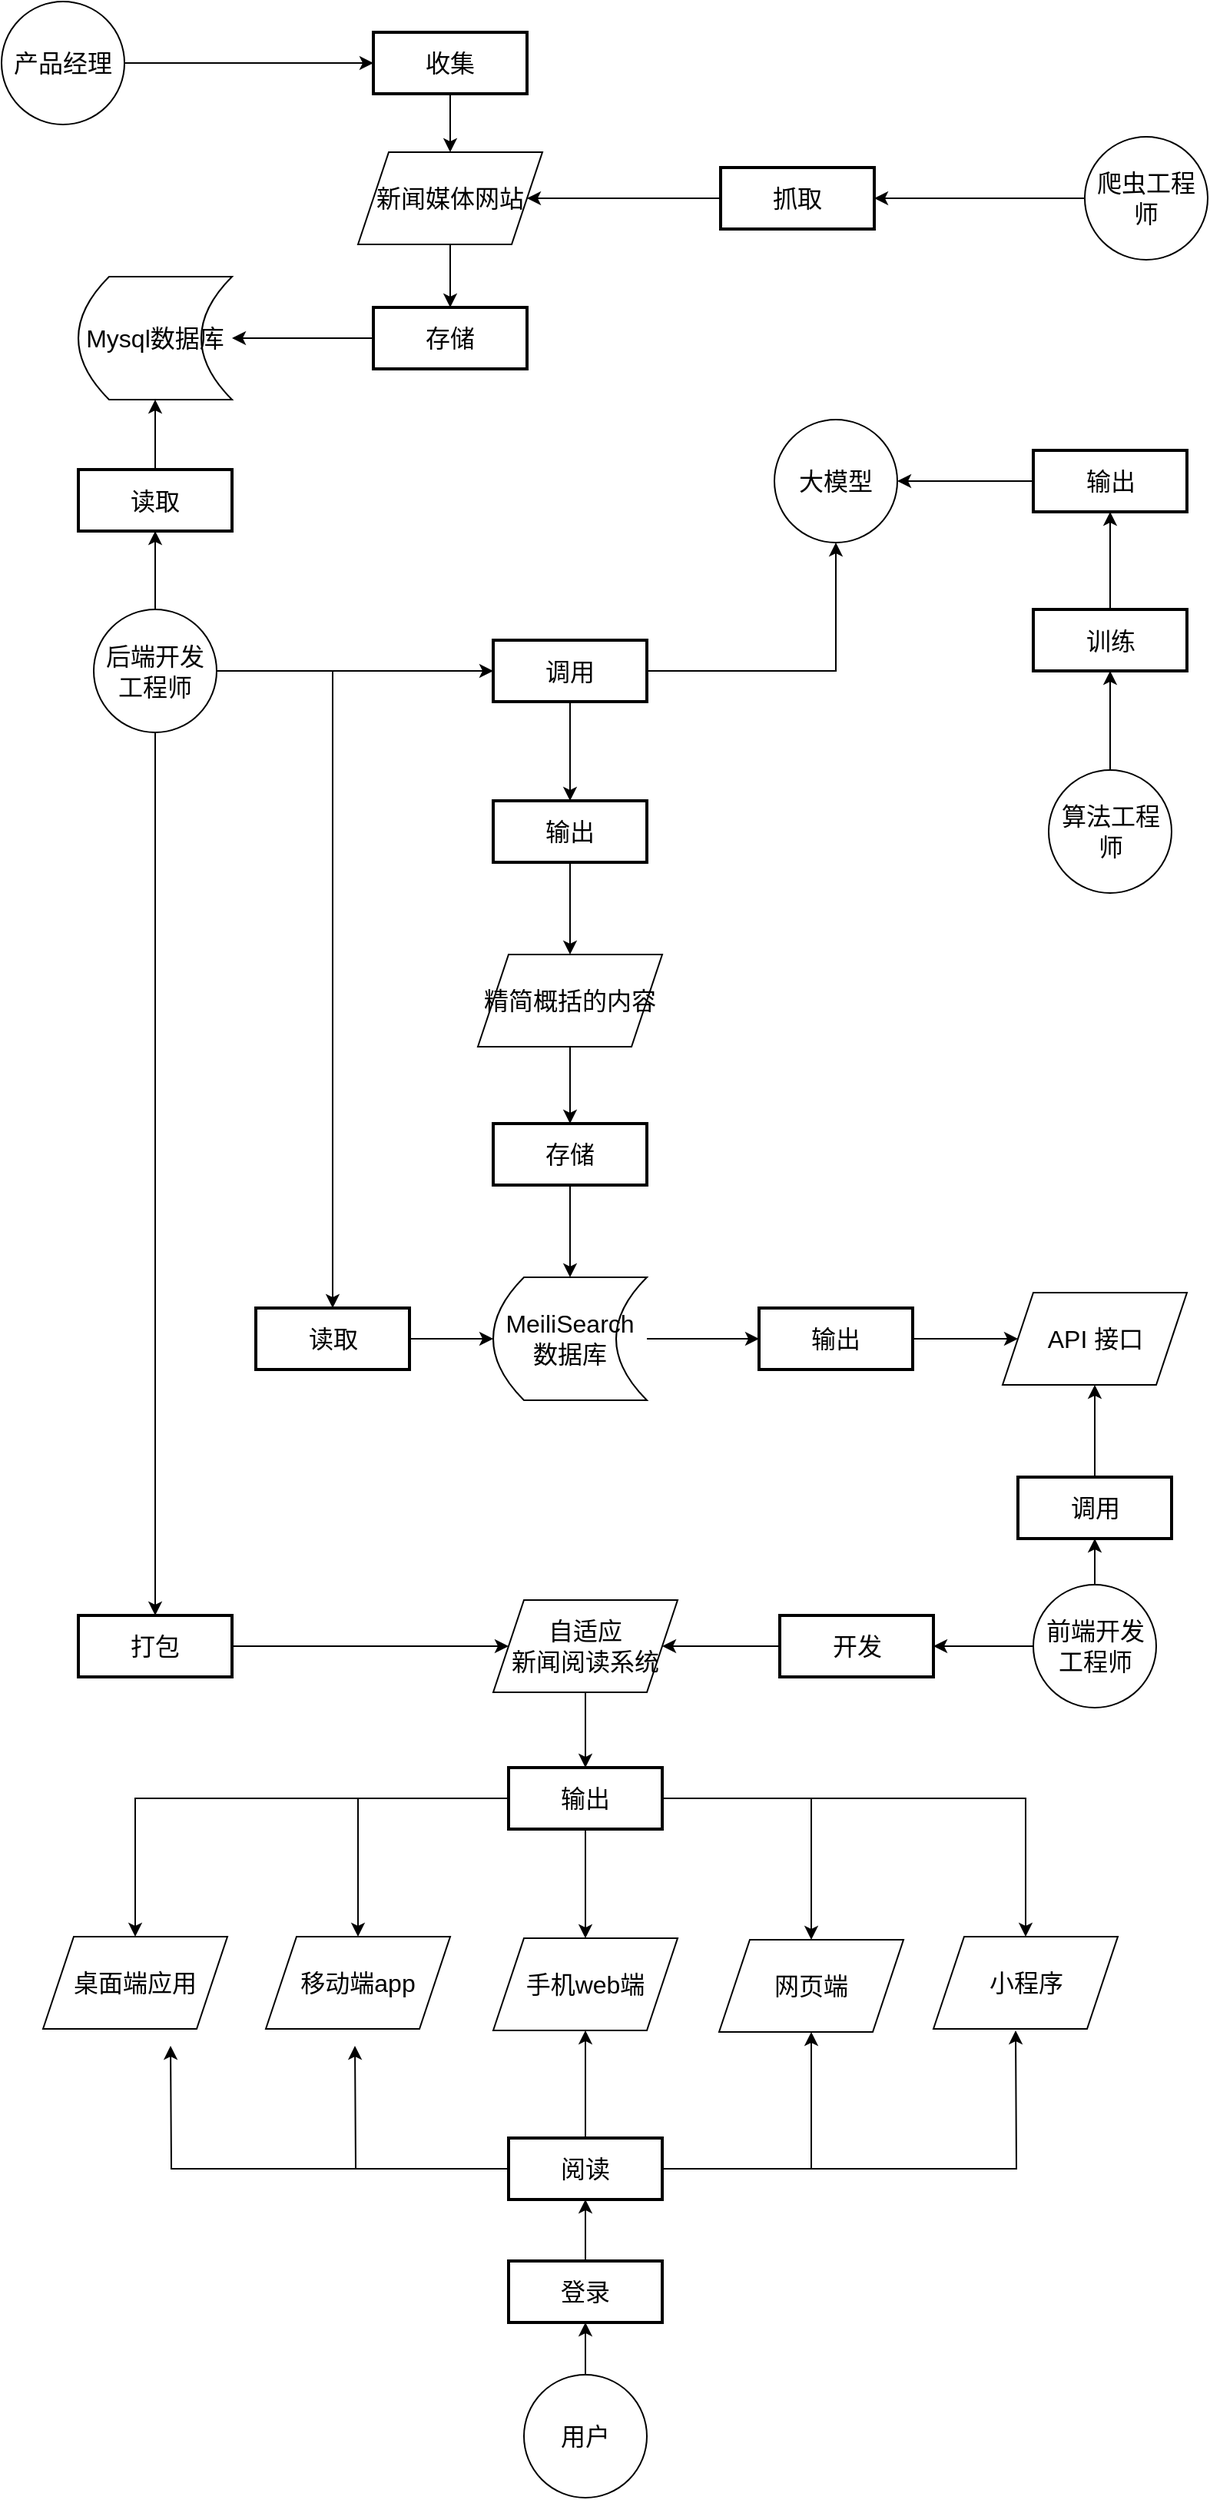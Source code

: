 <mxfile version="24.8.1">
  <diagram name="Page-1" id="edf60f1a-56cd-e834-aa8a-f176f3a09ee4">
    <mxGraphModel dx="1051" dy="784" grid="1" gridSize="10" guides="1" tooltips="1" connect="1" arrows="1" fold="1" page="1" pageScale="1" pageWidth="1100" pageHeight="850" background="#ffffff" math="0" shadow="0">
      <root>
        <mxCell id="0" />
        <mxCell id="1" parent="0" />
        <mxCell id="C-Q3ciUpYbMfR-4Uyct9-64" value="" style="edgeStyle=orthogonalEdgeStyle;rounded=0;orthogonalLoop=1;jettySize=auto;html=1;fontSize=16;" parent="1" source="C-Q3ciUpYbMfR-4Uyct9-5" target="C-Q3ciUpYbMfR-4Uyct9-29" edge="1">
          <mxGeometry relative="1" as="geometry" />
        </mxCell>
        <mxCell id="C-Q3ciUpYbMfR-4Uyct9-5" value="输出" style="whiteSpace=wrap;strokeWidth=2;fontSize=16;" parent="1" vertex="1">
          <mxGeometry x="901.5" y="332" width="100" height="40" as="geometry" />
        </mxCell>
        <mxCell id="C-Q3ciUpYbMfR-4Uyct9-52" value="" style="edgeStyle=orthogonalEdgeStyle;rounded=0;orthogonalLoop=1;jettySize=auto;html=1;fontSize=16;" parent="1" source="C-Q3ciUpYbMfR-4Uyct9-18" target="C-Q3ciUpYbMfR-4Uyct9-19" edge="1">
          <mxGeometry relative="1" as="geometry" />
        </mxCell>
        <mxCell id="C-Q3ciUpYbMfR-4Uyct9-18" value="产品经理" style="ellipse;whiteSpace=wrap;html=1;aspect=fixed;fontSize=16;" parent="1" vertex="1">
          <mxGeometry x="230" y="40" width="80" height="80" as="geometry" />
        </mxCell>
        <mxCell id="C-Q3ciUpYbMfR-4Uyct9-54" value="" style="edgeStyle=orthogonalEdgeStyle;rounded=0;orthogonalLoop=1;jettySize=auto;html=1;fontSize=16;" parent="1" source="C-Q3ciUpYbMfR-4Uyct9-19" target="C-Q3ciUpYbMfR-4Uyct9-20" edge="1">
          <mxGeometry relative="1" as="geometry" />
        </mxCell>
        <mxCell id="C-Q3ciUpYbMfR-4Uyct9-19" value="收集" style="whiteSpace=wrap;strokeWidth=2;fontSize=16;" parent="1" vertex="1">
          <mxGeometry x="472" y="60" width="100" height="40" as="geometry" />
        </mxCell>
        <mxCell id="C-Q3ciUpYbMfR-4Uyct9-55" value="" style="edgeStyle=orthogonalEdgeStyle;rounded=0;orthogonalLoop=1;jettySize=auto;html=1;fontSize=16;" parent="1" source="C-Q3ciUpYbMfR-4Uyct9-20" target="C-Q3ciUpYbMfR-4Uyct9-24" edge="1">
          <mxGeometry relative="1" as="geometry" />
        </mxCell>
        <mxCell id="C-Q3ciUpYbMfR-4Uyct9-20" value="新闻媒体网站" style="shape=parallelogram;perimeter=parallelogramPerimeter;whiteSpace=wrap;html=1;fixedSize=1;fontSize=16;" parent="1" vertex="1">
          <mxGeometry x="462" y="138" width="120" height="60" as="geometry" />
        </mxCell>
        <mxCell id="C-Q3ciUpYbMfR-4Uyct9-90" style="edgeStyle=orthogonalEdgeStyle;rounded=0;orthogonalLoop=1;jettySize=auto;html=1;entryDx=0;entryDy=0;fontSize=16;" parent="1" source="C-Q3ciUpYbMfR-4Uyct9-22" target="C-Q3ciUpYbMfR-4Uyct9-23" edge="1">
          <mxGeometry relative="1" as="geometry">
            <mxPoint x="900" y="160" as="targetPoint" />
          </mxGeometry>
        </mxCell>
        <mxCell id="C-Q3ciUpYbMfR-4Uyct9-22" value="爬虫工程师" style="ellipse;whiteSpace=wrap;html=1;aspect=fixed;fontSize=16;" parent="1" vertex="1">
          <mxGeometry x="935" y="128" width="80" height="80" as="geometry" />
        </mxCell>
        <mxCell id="C-Q3ciUpYbMfR-4Uyct9-53" value="" style="edgeStyle=orthogonalEdgeStyle;rounded=0;orthogonalLoop=1;jettySize=auto;html=1;fontSize=16;" parent="1" source="C-Q3ciUpYbMfR-4Uyct9-23" target="C-Q3ciUpYbMfR-4Uyct9-20" edge="1">
          <mxGeometry relative="1" as="geometry" />
        </mxCell>
        <mxCell id="C-Q3ciUpYbMfR-4Uyct9-23" value="抓取" style="whiteSpace=wrap;strokeWidth=2;fontSize=16;" parent="1" vertex="1">
          <mxGeometry x="698" y="148" width="100" height="40" as="geometry" />
        </mxCell>
        <mxCell id="C-Q3ciUpYbMfR-4Uyct9-56" value="" style="edgeStyle=orthogonalEdgeStyle;rounded=0;orthogonalLoop=1;jettySize=auto;html=1;fontSize=16;" parent="1" source="C-Q3ciUpYbMfR-4Uyct9-24" target="C-Q3ciUpYbMfR-4Uyct9-25" edge="1">
          <mxGeometry relative="1" as="geometry" />
        </mxCell>
        <mxCell id="C-Q3ciUpYbMfR-4Uyct9-24" value="存储" style="whiteSpace=wrap;strokeWidth=2;fontSize=16;" parent="1" vertex="1">
          <mxGeometry x="472" y="239" width="100" height="40" as="geometry" />
        </mxCell>
        <mxCell id="C-Q3ciUpYbMfR-4Uyct9-25" value="Mysql数据库" style="shape=dataStorage;whiteSpace=wrap;html=1;fixedSize=1;fontSize=16;" parent="1" vertex="1">
          <mxGeometry x="280" y="219" width="100" height="80" as="geometry" />
        </mxCell>
        <mxCell id="C-Q3ciUpYbMfR-4Uyct9-59" value="" style="edgeStyle=orthogonalEdgeStyle;rounded=0;orthogonalLoop=1;jettySize=auto;html=1;fontSize=16;" parent="1" source="C-Q3ciUpYbMfR-4Uyct9-26" target="C-Q3ciUpYbMfR-4Uyct9-27" edge="1">
          <mxGeometry relative="1" as="geometry" />
        </mxCell>
        <mxCell id="C-Q3ciUpYbMfR-4Uyct9-60" value="" style="edgeStyle=orthogonalEdgeStyle;rounded=0;orthogonalLoop=1;jettySize=auto;html=1;fontSize=16;" parent="1" source="C-Q3ciUpYbMfR-4Uyct9-26" target="C-Q3ciUpYbMfR-4Uyct9-28" edge="1">
          <mxGeometry relative="1" as="geometry" />
        </mxCell>
        <mxCell id="C-Q3ciUpYbMfR-4Uyct9-93" style="edgeStyle=orthogonalEdgeStyle;rounded=0;orthogonalLoop=1;jettySize=auto;html=1;fontSize=16;" parent="1" source="C-Q3ciUpYbMfR-4Uyct9-26" target="C-Q3ciUpYbMfR-4Uyct9-35" edge="1">
          <mxGeometry relative="1" as="geometry" />
        </mxCell>
        <mxCell id="C-Q3ciUpYbMfR-4Uyct9-99" style="edgeStyle=orthogonalEdgeStyle;rounded=0;orthogonalLoop=1;jettySize=auto;html=1;fontSize=16;" parent="1" source="C-Q3ciUpYbMfR-4Uyct9-26" target="C-Q3ciUpYbMfR-4Uyct9-42" edge="1">
          <mxGeometry relative="1" as="geometry" />
        </mxCell>
        <mxCell id="C-Q3ciUpYbMfR-4Uyct9-26" value="后端开发工程师" style="ellipse;whiteSpace=wrap;html=1;aspect=fixed;fontSize=16;" parent="1" vertex="1">
          <mxGeometry x="290" y="435.5" width="80" height="80" as="geometry" />
        </mxCell>
        <mxCell id="C-Q3ciUpYbMfR-4Uyct9-57" value="" style="edgeStyle=orthogonalEdgeStyle;rounded=0;orthogonalLoop=1;jettySize=auto;html=1;fontSize=16;" parent="1" source="C-Q3ciUpYbMfR-4Uyct9-27" target="C-Q3ciUpYbMfR-4Uyct9-25" edge="1">
          <mxGeometry relative="1" as="geometry" />
        </mxCell>
        <mxCell id="C-Q3ciUpYbMfR-4Uyct9-27" value="读取" style="whiteSpace=wrap;strokeWidth=2;fontSize=16;" parent="1" vertex="1">
          <mxGeometry x="280" y="344.5" width="100" height="40" as="geometry" />
        </mxCell>
        <mxCell id="C-Q3ciUpYbMfR-4Uyct9-61" value="" style="edgeStyle=orthogonalEdgeStyle;rounded=0;orthogonalLoop=1;jettySize=auto;html=1;fontSize=16;" parent="1" source="C-Q3ciUpYbMfR-4Uyct9-28" target="C-Q3ciUpYbMfR-4Uyct9-29" edge="1">
          <mxGeometry relative="1" as="geometry" />
        </mxCell>
        <mxCell id="C-Q3ciUpYbMfR-4Uyct9-65" value="" style="edgeStyle=orthogonalEdgeStyle;rounded=0;orthogonalLoop=1;jettySize=auto;html=1;fontSize=16;" parent="1" source="C-Q3ciUpYbMfR-4Uyct9-28" target="C-Q3ciUpYbMfR-4Uyct9-36" edge="1">
          <mxGeometry relative="1" as="geometry" />
        </mxCell>
        <mxCell id="C-Q3ciUpYbMfR-4Uyct9-28" value="调用" style="whiteSpace=wrap;strokeWidth=2;fontSize=16;" parent="1" vertex="1">
          <mxGeometry x="550" y="455.5" width="100" height="40" as="geometry" />
        </mxCell>
        <mxCell id="C-Q3ciUpYbMfR-4Uyct9-29" value="大模型" style="ellipse;whiteSpace=wrap;html=1;aspect=fixed;fontSize=16;" parent="1" vertex="1">
          <mxGeometry x="733" y="312" width="80" height="80" as="geometry" />
        </mxCell>
        <mxCell id="C-Q3ciUpYbMfR-4Uyct9-62" value="" style="edgeStyle=orthogonalEdgeStyle;rounded=0;orthogonalLoop=1;jettySize=auto;html=1;fontSize=16;" parent="1" source="C-Q3ciUpYbMfR-4Uyct9-30" target="C-Q3ciUpYbMfR-4Uyct9-31" edge="1">
          <mxGeometry relative="1" as="geometry" />
        </mxCell>
        <mxCell id="C-Q3ciUpYbMfR-4Uyct9-30" value="算法工程师" style="ellipse;whiteSpace=wrap;html=1;aspect=fixed;fontSize=16;" parent="1" vertex="1">
          <mxGeometry x="911.5" y="540" width="80" height="80" as="geometry" />
        </mxCell>
        <mxCell id="C-Q3ciUpYbMfR-4Uyct9-63" value="" style="edgeStyle=orthogonalEdgeStyle;rounded=0;orthogonalLoop=1;jettySize=auto;html=1;fontSize=16;" parent="1" source="C-Q3ciUpYbMfR-4Uyct9-31" target="C-Q3ciUpYbMfR-4Uyct9-5" edge="1">
          <mxGeometry relative="1" as="geometry" />
        </mxCell>
        <mxCell id="C-Q3ciUpYbMfR-4Uyct9-31" value="训练" style="whiteSpace=wrap;strokeWidth=2;fontSize=16;" parent="1" vertex="1">
          <mxGeometry x="901.5" y="435.5" width="100" height="40" as="geometry" />
        </mxCell>
        <mxCell id="C-Q3ciUpYbMfR-4Uyct9-67" value="" style="edgeStyle=orthogonalEdgeStyle;rounded=0;orthogonalLoop=1;jettySize=auto;html=1;fontSize=16;" parent="1" source="C-Q3ciUpYbMfR-4Uyct9-32" target="C-Q3ciUpYbMfR-4Uyct9-33" edge="1">
          <mxGeometry relative="1" as="geometry" />
        </mxCell>
        <mxCell id="C-Q3ciUpYbMfR-4Uyct9-32" value="精简概括的内容" style="shape=parallelogram;perimeter=parallelogramPerimeter;whiteSpace=wrap;html=1;fixedSize=1;fontSize=16;" parent="1" vertex="1">
          <mxGeometry x="540" y="660" width="120" height="60" as="geometry" />
        </mxCell>
        <mxCell id="C-Q3ciUpYbMfR-4Uyct9-68" value="" style="edgeStyle=orthogonalEdgeStyle;rounded=0;orthogonalLoop=1;jettySize=auto;html=1;fontSize=16;" parent="1" source="C-Q3ciUpYbMfR-4Uyct9-33" target="C-Q3ciUpYbMfR-4Uyct9-34" edge="1">
          <mxGeometry relative="1" as="geometry" />
        </mxCell>
        <mxCell id="C-Q3ciUpYbMfR-4Uyct9-33" value="存储" style="whiteSpace=wrap;strokeWidth=2;fontSize=16;" parent="1" vertex="1">
          <mxGeometry x="550" y="770" width="100" height="40" as="geometry" />
        </mxCell>
        <mxCell id="C-Q3ciUpYbMfR-4Uyct9-79" value="" style="edgeStyle=orthogonalEdgeStyle;rounded=0;orthogonalLoop=1;jettySize=auto;html=1;fontSize=16;" parent="1" source="C-Q3ciUpYbMfR-4Uyct9-34" target="C-Q3ciUpYbMfR-4Uyct9-71" edge="1">
          <mxGeometry relative="1" as="geometry" />
        </mxCell>
        <mxCell id="C-Q3ciUpYbMfR-4Uyct9-34" value="MeiliSearch数据库" style="shape=dataStorage;whiteSpace=wrap;html=1;fixedSize=1;fontSize=16;" parent="1" vertex="1">
          <mxGeometry x="550" y="870" width="100" height="80" as="geometry" />
        </mxCell>
        <mxCell id="C-Q3ciUpYbMfR-4Uyct9-98" value="" style="edgeStyle=orthogonalEdgeStyle;rounded=0;orthogonalLoop=1;jettySize=auto;html=1;fontSize=16;" parent="1" source="C-Q3ciUpYbMfR-4Uyct9-35" target="C-Q3ciUpYbMfR-4Uyct9-34" edge="1">
          <mxGeometry relative="1" as="geometry" />
        </mxCell>
        <mxCell id="C-Q3ciUpYbMfR-4Uyct9-35" value="读取" style="whiteSpace=wrap;strokeWidth=2;fontSize=16;" parent="1" vertex="1">
          <mxGeometry x="395.5" y="890" width="100" height="40" as="geometry" />
        </mxCell>
        <mxCell id="C-Q3ciUpYbMfR-4Uyct9-66" value="" style="edgeStyle=orthogonalEdgeStyle;rounded=0;orthogonalLoop=1;jettySize=auto;html=1;fontSize=16;" parent="1" source="C-Q3ciUpYbMfR-4Uyct9-36" target="C-Q3ciUpYbMfR-4Uyct9-32" edge="1">
          <mxGeometry relative="1" as="geometry" />
        </mxCell>
        <mxCell id="C-Q3ciUpYbMfR-4Uyct9-36" value="输出" style="whiteSpace=wrap;strokeWidth=2;fontSize=16;" parent="1" vertex="1">
          <mxGeometry x="550" y="560" width="100" height="40" as="geometry" />
        </mxCell>
        <mxCell id="C-Q3ciUpYbMfR-4Uyct9-37" value="API 接口" style="shape=parallelogram;perimeter=parallelogramPerimeter;whiteSpace=wrap;html=1;fixedSize=1;fontSize=16;" parent="1" vertex="1">
          <mxGeometry x="881.5" y="880" width="120" height="60" as="geometry" />
        </mxCell>
        <mxCell id="C-Q3ciUpYbMfR-4Uyct9-74" value="" style="edgeStyle=orthogonalEdgeStyle;rounded=0;orthogonalLoop=1;jettySize=auto;html=1;fontSize=16;" parent="1" source="C-Q3ciUpYbMfR-4Uyct9-38" target="C-Q3ciUpYbMfR-4Uyct9-39" edge="1">
          <mxGeometry relative="1" as="geometry" />
        </mxCell>
        <mxCell id="C-Q3ciUpYbMfR-4Uyct9-76" value="" style="edgeStyle=orthogonalEdgeStyle;rounded=0;orthogonalLoop=1;jettySize=auto;html=1;fontSize=16;" parent="1" source="C-Q3ciUpYbMfR-4Uyct9-38" target="C-Q3ciUpYbMfR-4Uyct9-40" edge="1">
          <mxGeometry relative="1" as="geometry" />
        </mxCell>
        <mxCell id="C-Q3ciUpYbMfR-4Uyct9-38" value="前端开发工程师" style="ellipse;whiteSpace=wrap;html=1;aspect=fixed;fontSize=16;" parent="1" vertex="1">
          <mxGeometry x="901.5" y="1070" width="80" height="80" as="geometry" />
        </mxCell>
        <mxCell id="C-Q3ciUpYbMfR-4Uyct9-75" value="" style="edgeStyle=orthogonalEdgeStyle;rounded=0;orthogonalLoop=1;jettySize=auto;html=1;fontSize=16;" parent="1" source="C-Q3ciUpYbMfR-4Uyct9-39" target="C-Q3ciUpYbMfR-4Uyct9-37" edge="1">
          <mxGeometry relative="1" as="geometry" />
        </mxCell>
        <mxCell id="C-Q3ciUpYbMfR-4Uyct9-39" value="调用" style="whiteSpace=wrap;strokeWidth=2;fontSize=16;" parent="1" vertex="1">
          <mxGeometry x="891.5" y="1000" width="100" height="40" as="geometry" />
        </mxCell>
        <mxCell id="C-Q3ciUpYbMfR-4Uyct9-77" value="" style="edgeStyle=orthogonalEdgeStyle;rounded=0;orthogonalLoop=1;jettySize=auto;html=1;fontSize=16;" parent="1" source="C-Q3ciUpYbMfR-4Uyct9-40" target="C-Q3ciUpYbMfR-4Uyct9-41" edge="1">
          <mxGeometry relative="1" as="geometry" />
        </mxCell>
        <mxCell id="C-Q3ciUpYbMfR-4Uyct9-40" value="开发" style="whiteSpace=wrap;strokeWidth=2;fontSize=16;" parent="1" vertex="1">
          <mxGeometry x="736.5" y="1090" width="100" height="40" as="geometry" />
        </mxCell>
        <mxCell id="C-Q3ciUpYbMfR-4Uyct9-87" value="" style="edgeStyle=orthogonalEdgeStyle;rounded=0;orthogonalLoop=1;jettySize=auto;html=1;fontSize=16;" parent="1" source="C-Q3ciUpYbMfR-4Uyct9-41" target="C-Q3ciUpYbMfR-4Uyct9-86" edge="1">
          <mxGeometry relative="1" as="geometry" />
        </mxCell>
        <mxCell id="C-Q3ciUpYbMfR-4Uyct9-41" value="自适应&lt;br style=&quot;font-size: 16px;&quot;&gt;新闻阅读系统" style="shape=parallelogram;perimeter=parallelogramPerimeter;whiteSpace=wrap;html=1;fixedSize=1;fontSize=16;" parent="1" vertex="1">
          <mxGeometry x="550" y="1080" width="120" height="60" as="geometry" />
        </mxCell>
        <mxCell id="C-Q3ciUpYbMfR-4Uyct9-81" value="" style="edgeStyle=orthogonalEdgeStyle;rounded=0;orthogonalLoop=1;jettySize=auto;html=1;fontSize=16;" parent="1" source="C-Q3ciUpYbMfR-4Uyct9-42" target="C-Q3ciUpYbMfR-4Uyct9-41" edge="1">
          <mxGeometry relative="1" as="geometry" />
        </mxCell>
        <mxCell id="C-Q3ciUpYbMfR-4Uyct9-42" value="打包" style="whiteSpace=wrap;strokeWidth=2;fontSize=16;" parent="1" vertex="1">
          <mxGeometry x="280" y="1090" width="100" height="40" as="geometry" />
        </mxCell>
        <mxCell id="C-Q3ciUpYbMfR-4Uyct9-100" value="" style="edgeStyle=orthogonalEdgeStyle;rounded=0;orthogonalLoop=1;jettySize=auto;html=1;fontSize=16;" parent="1" source="C-Q3ciUpYbMfR-4Uyct9-47" target="C-Q3ciUpYbMfR-4Uyct9-48" edge="1">
          <mxGeometry relative="1" as="geometry" />
        </mxCell>
        <mxCell id="C-Q3ciUpYbMfR-4Uyct9-47" value="用户" style="ellipse;whiteSpace=wrap;html=1;aspect=fixed;fontSize=16;" parent="1" vertex="1">
          <mxGeometry x="570" y="1584" width="80" height="80" as="geometry" />
        </mxCell>
        <mxCell id="C-Q3ciUpYbMfR-4Uyct9-101" value="" style="edgeStyle=orthogonalEdgeStyle;rounded=0;orthogonalLoop=1;jettySize=auto;html=1;fontSize=16;" parent="1" source="C-Q3ciUpYbMfR-4Uyct9-48" target="C-Q3ciUpYbMfR-4Uyct9-49" edge="1">
          <mxGeometry relative="1" as="geometry" />
        </mxCell>
        <mxCell id="C-Q3ciUpYbMfR-4Uyct9-48" value="登录" style="whiteSpace=wrap;strokeWidth=2;fontSize=16;" parent="1" vertex="1">
          <mxGeometry x="560" y="1510" width="100" height="40" as="geometry" />
        </mxCell>
        <mxCell id="C-Q3ciUpYbMfR-4Uyct9-102" style="edgeStyle=orthogonalEdgeStyle;rounded=0;orthogonalLoop=1;jettySize=auto;html=1;fontSize=16;" parent="1" source="C-Q3ciUpYbMfR-4Uyct9-49" edge="1">
          <mxGeometry relative="1" as="geometry">
            <mxPoint x="340" y="1370" as="targetPoint" />
          </mxGeometry>
        </mxCell>
        <mxCell id="C-Q3ciUpYbMfR-4Uyct9-105" style="edgeStyle=orthogonalEdgeStyle;rounded=0;orthogonalLoop=1;jettySize=auto;html=1;fontSize=16;" parent="1" source="C-Q3ciUpYbMfR-4Uyct9-49" edge="1">
          <mxGeometry relative="1" as="geometry">
            <mxPoint x="890" y="1360" as="targetPoint" />
          </mxGeometry>
        </mxCell>
        <mxCell id="C-Q3ciUpYbMfR-4Uyct9-116" style="edgeStyle=orthogonalEdgeStyle;rounded=0;orthogonalLoop=1;jettySize=auto;html=1;fontSize=16;" parent="1" source="C-Q3ciUpYbMfR-4Uyct9-49" edge="1">
          <mxGeometry relative="1" as="geometry">
            <mxPoint x="460" y="1370" as="targetPoint" />
          </mxGeometry>
        </mxCell>
        <mxCell id="C-Q3ciUpYbMfR-4Uyct9-49" value="阅读" style="whiteSpace=wrap;strokeWidth=2;fontSize=16;" parent="1" vertex="1">
          <mxGeometry x="560" y="1430" width="100" height="40" as="geometry" />
        </mxCell>
        <mxCell id="C-Q3ciUpYbMfR-4Uyct9-73" value="" style="edgeStyle=orthogonalEdgeStyle;rounded=0;orthogonalLoop=1;jettySize=auto;html=1;fontSize=16;" parent="1" source="C-Q3ciUpYbMfR-4Uyct9-71" target="C-Q3ciUpYbMfR-4Uyct9-37" edge="1">
          <mxGeometry relative="1" as="geometry" />
        </mxCell>
        <mxCell id="C-Q3ciUpYbMfR-4Uyct9-71" value="输出" style="whiteSpace=wrap;strokeWidth=2;fontSize=16;" parent="1" vertex="1">
          <mxGeometry x="723" y="890" width="100" height="40" as="geometry" />
        </mxCell>
        <mxCell id="C-Q3ciUpYbMfR-4Uyct9-110" style="edgeStyle=orthogonalEdgeStyle;rounded=0;orthogonalLoop=1;jettySize=auto;html=1;fontSize=16;" parent="1" source="C-Q3ciUpYbMfR-4Uyct9-86" target="C-Q3ciUpYbMfR-4Uyct9-94" edge="1">
          <mxGeometry relative="1" as="geometry" />
        </mxCell>
        <mxCell id="C-Q3ciUpYbMfR-4Uyct9-111" style="edgeStyle=orthogonalEdgeStyle;rounded=0;orthogonalLoop=1;jettySize=auto;html=1;entryDx=0;entryDy=0;fontSize=16;" parent="1" source="C-Q3ciUpYbMfR-4Uyct9-86" target="C-Q3ciUpYbMfR-4Uyct9-96" edge="1">
          <mxGeometry relative="1" as="geometry" />
        </mxCell>
        <mxCell id="C-Q3ciUpYbMfR-4Uyct9-113" style="edgeStyle=orthogonalEdgeStyle;rounded=0;orthogonalLoop=1;jettySize=auto;html=1;entryDx=0;entryDy=0;fontSize=16;" parent="1" source="C-Q3ciUpYbMfR-4Uyct9-86" target="C-Q3ciUpYbMfR-4Uyct9-97" edge="1">
          <mxGeometry relative="1" as="geometry" />
        </mxCell>
        <mxCell id="C-Q3ciUpYbMfR-4Uyct9-115" style="edgeStyle=orthogonalEdgeStyle;rounded=0;orthogonalLoop=1;jettySize=auto;html=1;fontSize=16;" parent="1" source="C-Q3ciUpYbMfR-4Uyct9-86" target="C-Q3ciUpYbMfR-4Uyct9-114" edge="1">
          <mxGeometry relative="1" as="geometry" />
        </mxCell>
        <mxCell id="C-Q3ciUpYbMfR-4Uyct9-86" value="输出" style="whiteSpace=wrap;strokeWidth=2;fontSize=16;" parent="1" vertex="1">
          <mxGeometry x="560" y="1189" width="100" height="40" as="geometry" />
        </mxCell>
        <mxCell id="C-Q3ciUpYbMfR-4Uyct9-94" value="桌面端应用" style="shape=parallelogram;perimeter=parallelogramPerimeter;whiteSpace=wrap;html=1;fixedSize=1;fontSize=16;" parent="1" vertex="1">
          <mxGeometry x="257" y="1299" width="120" height="60" as="geometry" />
        </mxCell>
        <mxCell id="C-Q3ciUpYbMfR-4Uyct9-95" value="手机web端" style="shape=parallelogram;perimeter=parallelogramPerimeter;whiteSpace=wrap;html=1;fixedSize=1;fontSize=16;" parent="1" vertex="1">
          <mxGeometry x="550" y="1300" width="120" height="60" as="geometry" />
        </mxCell>
        <mxCell id="C-Q3ciUpYbMfR-4Uyct9-96" value="小程序" style="shape=parallelogram;perimeter=parallelogramPerimeter;whiteSpace=wrap;html=1;fixedSize=1;fontSize=16;" parent="1" vertex="1">
          <mxGeometry x="836.5" y="1299" width="120" height="60" as="geometry" />
        </mxCell>
        <mxCell id="C-Q3ciUpYbMfR-4Uyct9-97" value="网页端" style="shape=parallelogram;perimeter=parallelogramPerimeter;whiteSpace=wrap;html=1;fixedSize=1;fontSize=16;" parent="1" vertex="1">
          <mxGeometry x="697" y="1301" width="120" height="60" as="geometry" />
        </mxCell>
        <mxCell id="C-Q3ciUpYbMfR-4Uyct9-103" style="edgeStyle=orthogonalEdgeStyle;rounded=0;orthogonalLoop=1;jettySize=auto;html=1;entryDx=0;entryDy=0;entryPerimeter=0;fontSize=16;" parent="1" source="C-Q3ciUpYbMfR-4Uyct9-49" target="C-Q3ciUpYbMfR-4Uyct9-95" edge="1">
          <mxGeometry relative="1" as="geometry" />
        </mxCell>
        <mxCell id="C-Q3ciUpYbMfR-4Uyct9-104" style="edgeStyle=orthogonalEdgeStyle;rounded=0;orthogonalLoop=1;jettySize=auto;html=1;entryDx=0;entryDy=0;entryPerimeter=0;fontSize=16;" parent="1" source="C-Q3ciUpYbMfR-4Uyct9-49" target="C-Q3ciUpYbMfR-4Uyct9-97" edge="1">
          <mxGeometry relative="1" as="geometry" />
        </mxCell>
        <mxCell id="C-Q3ciUpYbMfR-4Uyct9-112" style="edgeStyle=orthogonalEdgeStyle;rounded=0;orthogonalLoop=1;jettySize=auto;html=1;entryDx=0;entryDy=0;entryPerimeter=0;fontSize=16;" parent="1" source="C-Q3ciUpYbMfR-4Uyct9-86" target="C-Q3ciUpYbMfR-4Uyct9-95" edge="1">
          <mxGeometry relative="1" as="geometry" />
        </mxCell>
        <mxCell id="C-Q3ciUpYbMfR-4Uyct9-114" value="移动端app" style="shape=parallelogram;perimeter=parallelogramPerimeter;whiteSpace=wrap;html=1;fixedSize=1;fontSize=16;" parent="1" vertex="1">
          <mxGeometry x="402" y="1299" width="120" height="60" as="geometry" />
        </mxCell>
      </root>
    </mxGraphModel>
  </diagram>
</mxfile>

